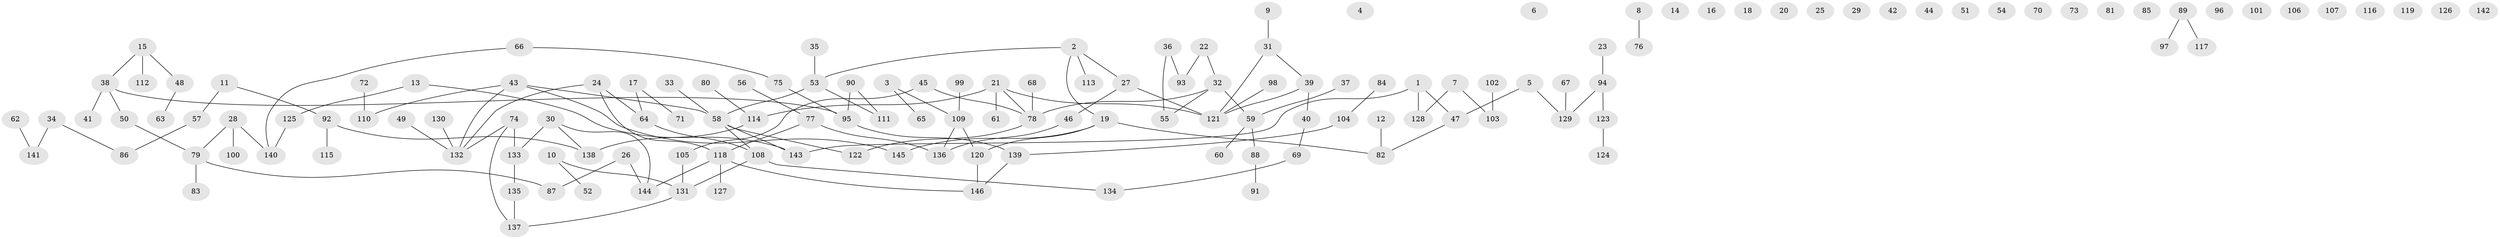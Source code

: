 // Generated by graph-tools (version 1.1) at 2025/12/03/09/25 04:12:58]
// undirected, 146 vertices, 138 edges
graph export_dot {
graph [start="1"]
  node [color=gray90,style=filled];
  1;
  2;
  3;
  4;
  5;
  6;
  7;
  8;
  9;
  10;
  11;
  12;
  13;
  14;
  15;
  16;
  17;
  18;
  19;
  20;
  21;
  22;
  23;
  24;
  25;
  26;
  27;
  28;
  29;
  30;
  31;
  32;
  33;
  34;
  35;
  36;
  37;
  38;
  39;
  40;
  41;
  42;
  43;
  44;
  45;
  46;
  47;
  48;
  49;
  50;
  51;
  52;
  53;
  54;
  55;
  56;
  57;
  58;
  59;
  60;
  61;
  62;
  63;
  64;
  65;
  66;
  67;
  68;
  69;
  70;
  71;
  72;
  73;
  74;
  75;
  76;
  77;
  78;
  79;
  80;
  81;
  82;
  83;
  84;
  85;
  86;
  87;
  88;
  89;
  90;
  91;
  92;
  93;
  94;
  95;
  96;
  97;
  98;
  99;
  100;
  101;
  102;
  103;
  104;
  105;
  106;
  107;
  108;
  109;
  110;
  111;
  112;
  113;
  114;
  115;
  116;
  117;
  118;
  119;
  120;
  121;
  122;
  123;
  124;
  125;
  126;
  127;
  128;
  129;
  130;
  131;
  132;
  133;
  134;
  135;
  136;
  137;
  138;
  139;
  140;
  141;
  142;
  143;
  144;
  145;
  146;
  1 -- 47;
  1 -- 128;
  1 -- 143;
  2 -- 19;
  2 -- 27;
  2 -- 53;
  2 -- 113;
  3 -- 65;
  3 -- 109;
  5 -- 47;
  5 -- 129;
  7 -- 103;
  7 -- 128;
  8 -- 76;
  9 -- 31;
  10 -- 52;
  10 -- 131;
  11 -- 57;
  11 -- 92;
  12 -- 82;
  13 -- 125;
  13 -- 143;
  15 -- 38;
  15 -- 48;
  15 -- 112;
  17 -- 64;
  17 -- 71;
  19 -- 82;
  19 -- 120;
  19 -- 145;
  21 -- 61;
  21 -- 78;
  21 -- 114;
  21 -- 121;
  22 -- 32;
  22 -- 93;
  23 -- 94;
  24 -- 64;
  24 -- 118;
  24 -- 132;
  26 -- 87;
  26 -- 144;
  27 -- 46;
  27 -- 121;
  28 -- 79;
  28 -- 100;
  28 -- 140;
  30 -- 133;
  30 -- 138;
  30 -- 144;
  31 -- 39;
  31 -- 121;
  32 -- 55;
  32 -- 59;
  32 -- 78;
  33 -- 58;
  34 -- 86;
  34 -- 141;
  35 -- 53;
  36 -- 55;
  36 -- 93;
  37 -- 59;
  38 -- 41;
  38 -- 50;
  38 -- 95;
  39 -- 40;
  39 -- 121;
  40 -- 69;
  43 -- 58;
  43 -- 110;
  43 -- 132;
  43 -- 145;
  45 -- 78;
  45 -- 105;
  46 -- 136;
  47 -- 82;
  48 -- 63;
  49 -- 132;
  50 -- 79;
  53 -- 58;
  53 -- 111;
  56 -- 77;
  57 -- 86;
  58 -- 108;
  58 -- 122;
  58 -- 143;
  59 -- 60;
  59 -- 88;
  62 -- 141;
  64 -- 108;
  66 -- 75;
  66 -- 140;
  67 -- 129;
  68 -- 78;
  69 -- 134;
  72 -- 110;
  74 -- 132;
  74 -- 133;
  74 -- 137;
  75 -- 95;
  77 -- 118;
  77 -- 136;
  78 -- 122;
  79 -- 83;
  79 -- 87;
  80 -- 114;
  84 -- 104;
  88 -- 91;
  89 -- 97;
  89 -- 117;
  90 -- 95;
  90 -- 111;
  92 -- 115;
  92 -- 138;
  94 -- 123;
  94 -- 129;
  95 -- 139;
  98 -- 121;
  99 -- 109;
  102 -- 103;
  104 -- 139;
  105 -- 131;
  108 -- 131;
  108 -- 134;
  109 -- 120;
  109 -- 136;
  114 -- 138;
  118 -- 127;
  118 -- 144;
  118 -- 146;
  120 -- 146;
  123 -- 124;
  125 -- 140;
  130 -- 132;
  131 -- 137;
  133 -- 135;
  135 -- 137;
  139 -- 146;
}
